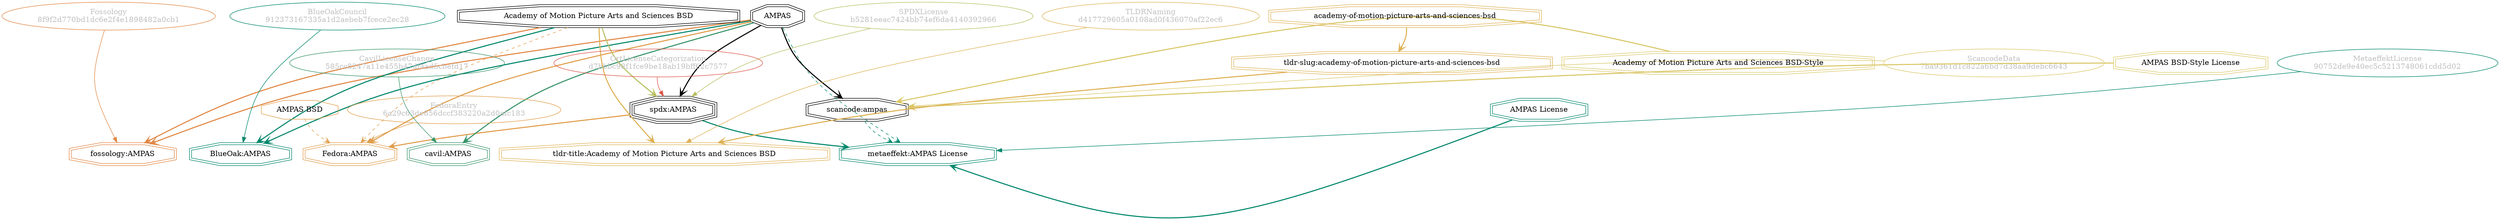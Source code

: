 strict digraph {
    node [shape=box];
    graph [splines=curved];
    135 [label="SPDXLicense\nb5281eeac7424bb74ef6da4140392966"
        ,fontcolor=gray
        ,color="#b8bf62"
        ,fillcolor="beige;1"
        ,shape=ellipse];
    136 [label="spdx:AMPAS"
        ,shape=tripleoctagon];
    137 [label=AMPAS
        ,shape=doubleoctagon];
    138 [label="Academy of Motion Picture Arts and Sciences BSD"
        ,shape=doubleoctagon];
    5821 [label="FedoraEntry\n6a29c63de856dccf383220a2d0afc183"
         ,fontcolor=gray
         ,color="#e09d4b"
         ,fillcolor="beige;1"
         ,shape=ellipse];
    5822 [label="Fedora:AMPAS"
         ,color="#e09d4b"
         ,shape=doubleoctagon];
    5823 [label="AMPAS BSD"
         ,color="#e09d4b"
         ,shape=octagon];
    8752 [label="BlueOakCouncil\n912373167335a1d2aebeb7fcece2ec28"
         ,fontcolor=gray
         ,color="#00876c"
         ,fillcolor="beige;1"
         ,shape=ellipse];
    8753 [label="BlueOak:AMPAS"
         ,color="#00876c"
         ,shape=doubleoctagon];
    11747 [label="ScancodeData\n7ba9361d1c822a6bd7d38aa9debc6643"
          ,fontcolor=gray
          ,color="#dac767"
          ,fillcolor="beige;1"
          ,shape=ellipse];
    11748 [label="scancode:ampas"
          ,shape=doubleoctagon];
    11749 [label="AMPAS BSD-Style License"
          ,color="#dac767"
          ,shape=doubleoctagon];
    11750 [label="Academy of Motion Picture Arts and Sciences BSD-Style"
          ,color="#dac767"
          ,shape=doubleoctagon];
    27565 [label="Fossology\n8f9f2d770bd1dc6e2f4e1898482a0cb1"
          ,fontcolor=gray
          ,color="#e18745"
          ,fillcolor="beige;1"
          ,shape=ellipse];
    27566 [label="fossology:AMPAS"
          ,color="#e18745"
          ,shape=doubleoctagon];
    28582 [label="OrtLicenseCategorization\nd7bbbc98f1fce9be18ab19bff62c7577"
          ,fontcolor=gray
          ,color="#dc574a"
          ,fillcolor="beige;1"
          ,shape=ellipse];
    36450 [label="CavilLicenseChange\n585cc8247a11e455b47df4ad5cbefd17"
          ,fontcolor=gray
          ,color="#379469"
          ,fillcolor="beige;1"
          ,shape=ellipse];
    36451 [label="cavil:AMPAS"
          ,color="#379469"
          ,shape=doubleoctagon];
    38870 [label="MetaeffektLicense\n90752de9e40ec5c5213748061cdd5d02"
          ,fontcolor=gray
          ,color="#00876c"
          ,fillcolor="beige;1"
          ,shape=ellipse];
    38871 [label="metaeffekt:AMPAS License"
          ,color="#00876c"
          ,shape=doubleoctagon];
    38872 [label="AMPAS License"
          ,color="#00876c"
          ,shape=doubleoctagon];
    57592 [label="TLDRNaming\nd417729605a0108ad0f436070af22ec6"
          ,fontcolor=gray
          ,color="#deb256"
          ,fillcolor="beige;1"
          ,shape=ellipse];
    57593 [label="tldr-title:Academy of Motion Picture Arts and Sciences BSD"
          ,color="#deb256"
          ,shape=doubleoctagon];
    57594 [label="tldr-slug:academy-of-motion-picture-arts-and-sciences-bsd"
          ,color="#deb256"
          ,shape=doubleoctagon];
    57595 [label="academy-of-motion-picture-arts-and-sciences-bsd"
          ,color="#deb256"
          ,shape=doubleoctagon];
    135 -> 136 [weight=0.5
               ,color="#b8bf62"];
    136 -> 5822 [style=bold
                ,arrowhead=vee
                ,weight=0.7
                ,color="#e09d4b"];
    136 -> 38871 [style=bold
                 ,arrowhead=vee
                 ,weight=0.7
                 ,color="#00876c"];
    137 -> 136 [style=bold
               ,arrowhead=vee
               ,weight=0.7];
    137 -> 5822 [style=bold
                ,arrowhead=vee
                ,weight=0.7
                ,color="#e09d4b"];
    137 -> 8753 [style=bold
                ,arrowhead=vee
                ,weight=0.7
                ,color="#00876c"];
    137 -> 11748 [style=bold
                 ,arrowhead=vee
                 ,weight=0.7];
    137 -> 27566 [style=bold
                 ,arrowhead=vee
                 ,weight=0.7
                 ,color="#e18745"];
    137 -> 36451 [style=bold
                 ,arrowhead=vee
                 ,weight=0.7
                 ,color="#379469"];
    137 -> 36451 [style=bold
                 ,arrowhead=vee
                 ,weight=0.7
                 ,color="#379469"];
    137 -> 38871 [style=dashed
                 ,arrowhead=vee
                 ,weight=0.5
                 ,color="#00876c"];
    138 -> 136 [style=bold
               ,arrowhead=vee
               ,weight=0.7
               ,color="#b8bf62"];
    138 -> 5822 [style=dashed
                ,arrowhead=vee
                ,weight=0.5
                ,color="#e09d4b"];
    138 -> 8753 [style=bold
                ,arrowhead=vee
                ,weight=0.7
                ,color="#00876c"];
    138 -> 27566 [style=bold
                 ,arrowhead=vee
                 ,weight=0.7
                 ,color="#e18745"];
    138 -> 57593 [style=bold
                 ,arrowhead=vee
                 ,weight=0.7
                 ,color="#deb256"];
    5821 -> 5822 [weight=0.5
                 ,color="#e09d4b"];
    5823 -> 5822 [style=dashed
                 ,arrowhead=vee
                 ,weight=0.5
                 ,color="#e09d4b"];
    8752 -> 8753 [weight=0.5
                 ,color="#00876c"];
    11747 -> 11748 [weight=0.5
                   ,color="#dac767"];
    11748 -> 38871 [style=dashed
                   ,arrowhead=vee
                   ,weight=0.5
                   ,color="#00876c"];
    11749 -> 11748 [style=bold
                   ,arrowhead=vee
                   ,weight=0.7
                   ,color="#dac767"];
    11750 -> 11748 [style=bold
                   ,arrowhead=vee
                   ,weight=0.7
                   ,color="#dac767"];
    27565 -> 27566 [weight=0.5
                   ,color="#e18745"];
    28582 -> 136 [weight=0.5
                 ,color="#dc574a"];
    36450 -> 36451 [weight=0.5
                   ,color="#379469"];
    38870 -> 38871 [weight=0.5
                   ,color="#00876c"];
    38872 -> 38871 [style=bold
                   ,arrowhead=vee
                   ,weight=0.7
                   ,color="#00876c"];
    38872 -> 38871 [style=bold
                   ,arrowhead=vee
                   ,weight=0.7
                   ,color="#00876c"];
    57592 -> 57593 [weight=0.5
                   ,color="#deb256"];
    57594 -> 57593 [style=bold
                   ,arrowhead=vee
                   ,weight=0.7
                   ,color="#deb256"];
    57595 -> 57594 [style=bold
                   ,arrowhead=vee
                   ,weight=0.7
                   ,color="#deb256"];
}
